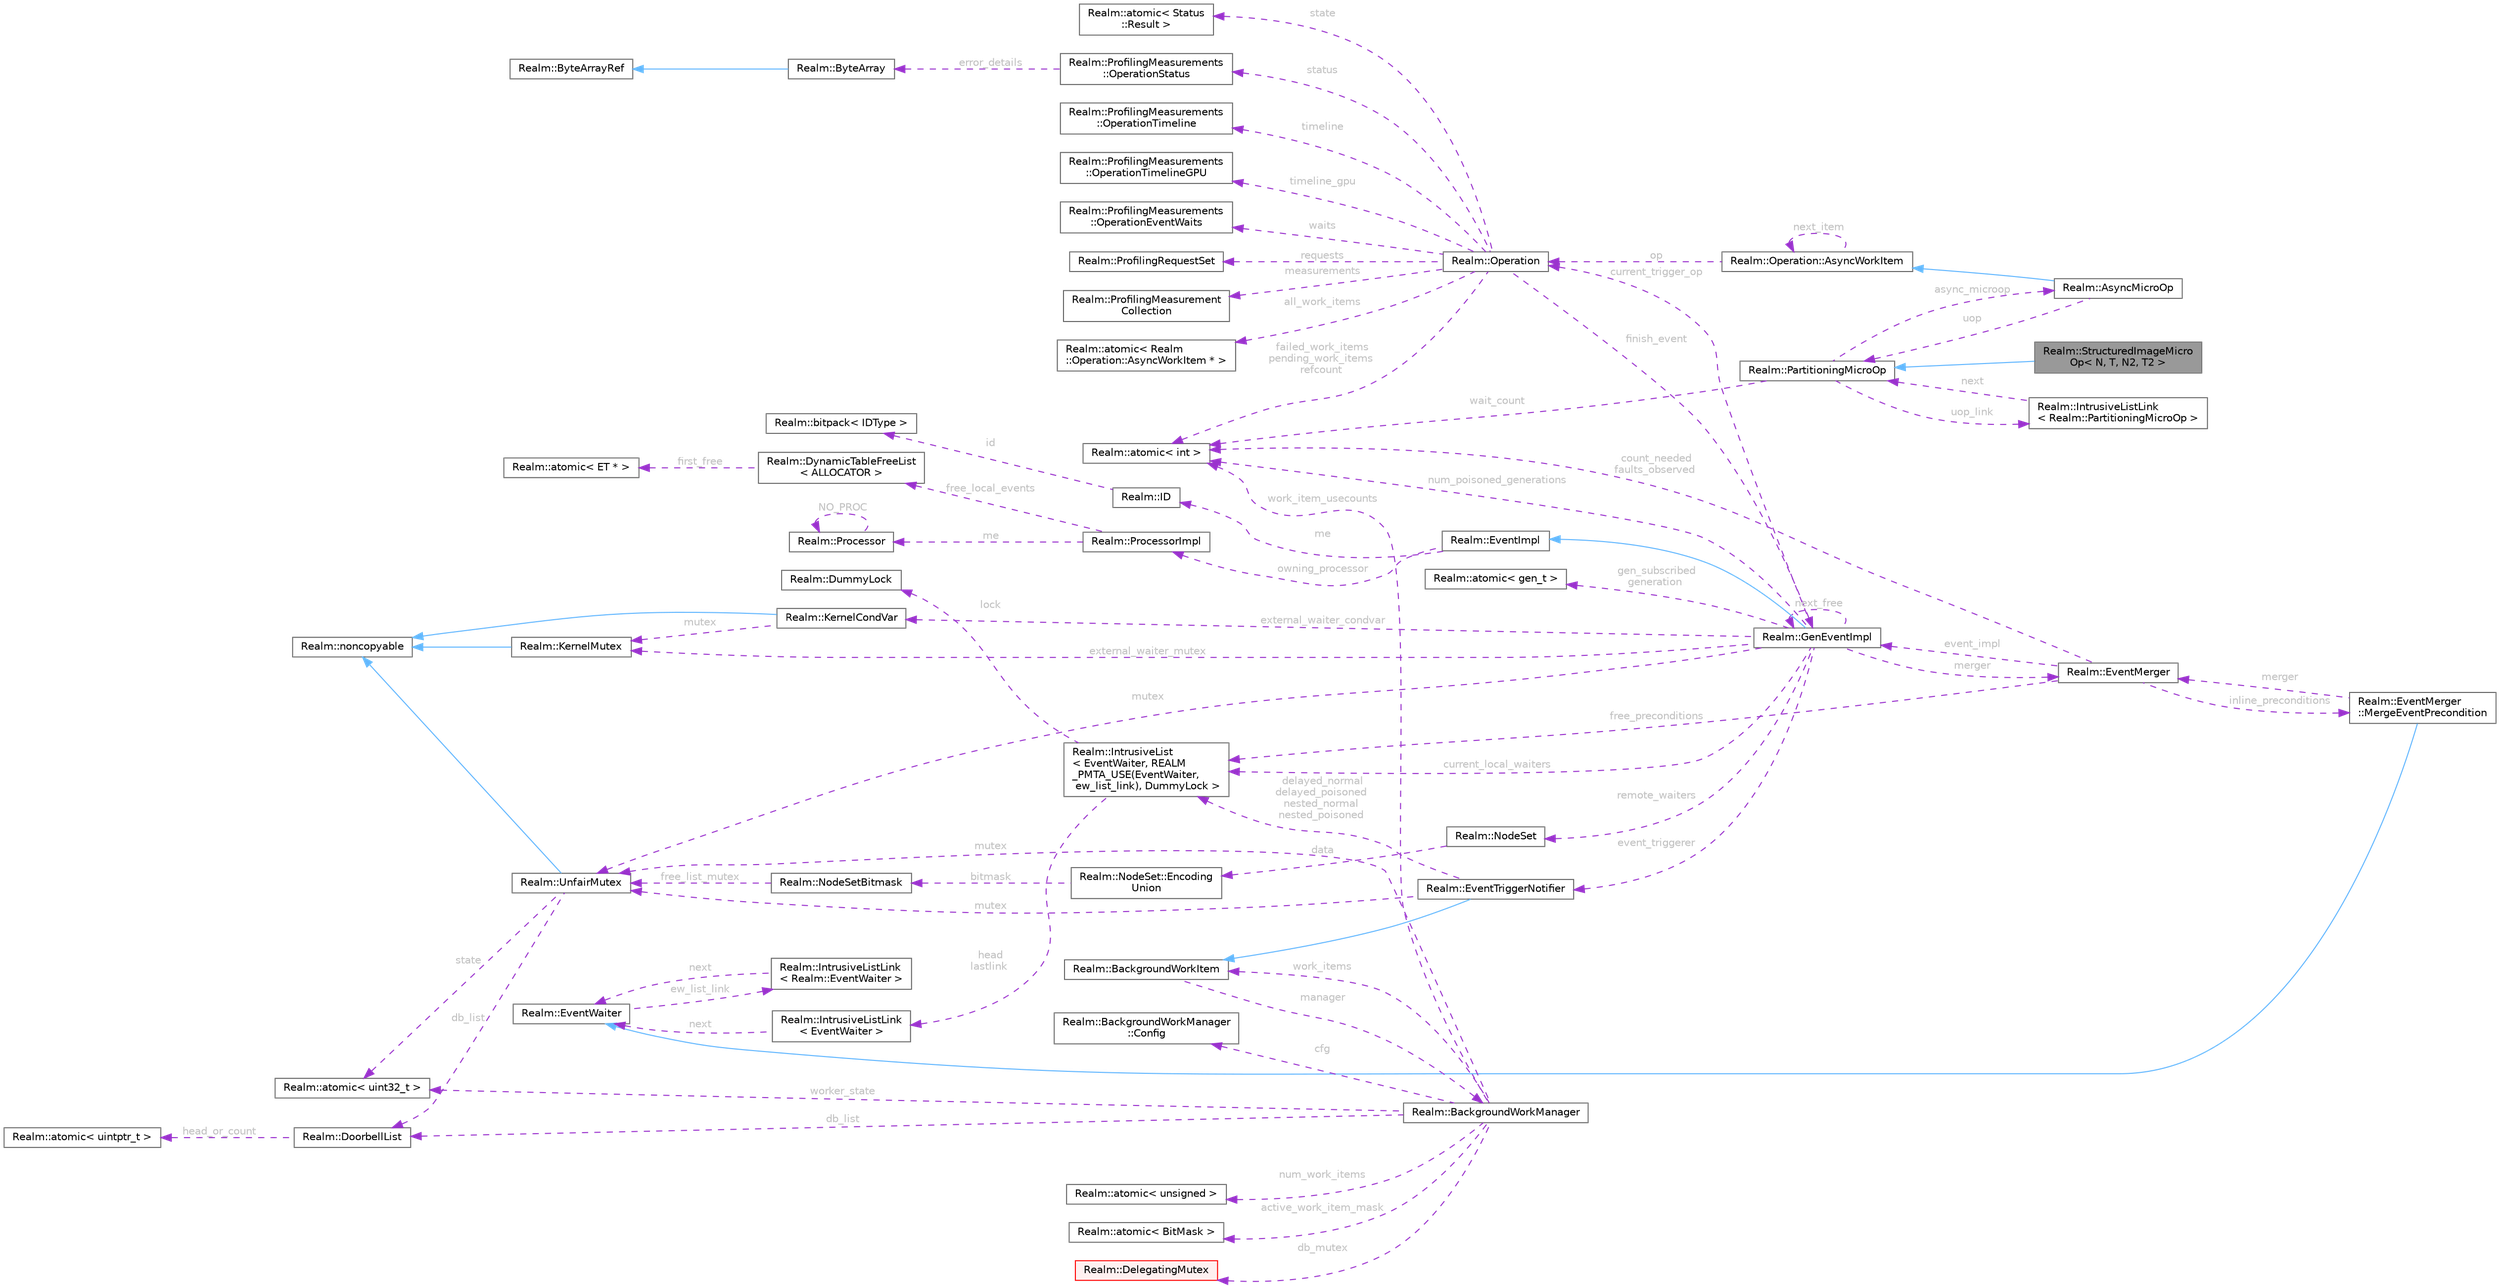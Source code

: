 digraph "Realm::StructuredImageMicroOp&lt; N, T, N2, T2 &gt;"
{
 // LATEX_PDF_SIZE
  bgcolor="transparent";
  edge [fontname=Helvetica,fontsize=10,labelfontname=Helvetica,labelfontsize=10];
  node [fontname=Helvetica,fontsize=10,shape=box,height=0.2,width=0.4];
  rankdir="LR";
  Node1 [id="Node000001",label="Realm::StructuredImageMicro\lOp\< N, T, N2, T2 \>",height=0.2,width=0.4,color="gray40", fillcolor="grey60", style="filled", fontcolor="black",tooltip=" "];
  Node2 -> Node1 [id="edge1_Node000001_Node000002",dir="back",color="steelblue1",style="solid",tooltip=" "];
  Node2 [id="Node000002",label="Realm::PartitioningMicroOp",height=0.2,width=0.4,color="gray40", fillcolor="white", style="filled",URL="$classRealm_1_1PartitioningMicroOp.html",tooltip=" "];
  Node3 -> Node2 [id="edge2_Node000002_Node000003",dir="back",color="darkorchid3",style="dashed",tooltip=" ",label=" uop_link",fontcolor="grey" ];
  Node3 [id="Node000003",label="Realm::IntrusiveListLink\l\< Realm::PartitioningMicroOp \>",height=0.2,width=0.4,color="gray40", fillcolor="white", style="filled",URL="$structRealm_1_1IntrusiveListLink.html",tooltip=" "];
  Node2 -> Node3 [id="edge3_Node000003_Node000002",dir="back",color="darkorchid3",style="dashed",tooltip=" ",label=" next",fontcolor="grey" ];
  Node4 -> Node2 [id="edge4_Node000002_Node000004",dir="back",color="darkorchid3",style="dashed",tooltip=" ",label=" wait_count",fontcolor="grey" ];
  Node4 [id="Node000004",label="Realm::atomic\< int \>",height=0.2,width=0.4,color="gray40", fillcolor="white", style="filled",URL="$classRealm_1_1atomic.html",tooltip=" "];
  Node5 -> Node2 [id="edge5_Node000002_Node000005",dir="back",color="darkorchid3",style="dashed",tooltip=" ",label=" async_microop",fontcolor="grey" ];
  Node5 [id="Node000005",label="Realm::AsyncMicroOp",height=0.2,width=0.4,color="gray40", fillcolor="white", style="filled",URL="$classRealm_1_1AsyncMicroOp.html",tooltip=" "];
  Node6 -> Node5 [id="edge6_Node000005_Node000006",dir="back",color="steelblue1",style="solid",tooltip=" "];
  Node6 [id="Node000006",label="Realm::Operation::AsyncWorkItem",height=0.2,width=0.4,color="gray40", fillcolor="white", style="filled",URL="$classRealm_1_1Operation_1_1AsyncWorkItem.html",tooltip=" "];
  Node7 -> Node6 [id="edge7_Node000006_Node000007",dir="back",color="darkorchid3",style="dashed",tooltip=" ",label=" op",fontcolor="grey" ];
  Node7 [id="Node000007",label="Realm::Operation",height=0.2,width=0.4,color="gray40", fillcolor="white", style="filled",URL="$classRealm_1_1Operation.html",tooltip=" "];
  Node8 -> Node7 [id="edge8_Node000007_Node000008",dir="back",color="darkorchid3",style="dashed",tooltip=" ",label=" finish_event",fontcolor="grey" ];
  Node8 [id="Node000008",label="Realm::GenEventImpl",height=0.2,width=0.4,color="gray40", fillcolor="white", style="filled",URL="$classRealm_1_1GenEventImpl.html",tooltip=" "];
  Node9 -> Node8 [id="edge9_Node000008_Node000009",dir="back",color="steelblue1",style="solid",tooltip=" "];
  Node9 [id="Node000009",label="Realm::EventImpl",height=0.2,width=0.4,color="gray40", fillcolor="white", style="filled",URL="$classRealm_1_1EventImpl.html",tooltip=" "];
  Node10 -> Node9 [id="edge10_Node000009_Node000010",dir="back",color="darkorchid3",style="dashed",tooltip=" ",label=" me",fontcolor="grey" ];
  Node10 [id="Node000010",label="Realm::ID",height=0.2,width=0.4,color="gray40", fillcolor="white", style="filled",URL="$classRealm_1_1ID.html",tooltip=" "];
  Node11 -> Node10 [id="edge11_Node000010_Node000011",dir="back",color="darkorchid3",style="dashed",tooltip=" ",label=" id",fontcolor="grey" ];
  Node11 [id="Node000011",label="Realm::bitpack\< IDType \>",height=0.2,width=0.4,color="gray40", fillcolor="white", style="filled",URL="$classRealm_1_1bitpack.html",tooltip=" "];
  Node12 -> Node9 [id="edge12_Node000009_Node000012",dir="back",color="darkorchid3",style="dashed",tooltip=" ",label=" owning_processor",fontcolor="grey" ];
  Node12 [id="Node000012",label="Realm::ProcessorImpl",height=0.2,width=0.4,color="gray40", fillcolor="white", style="filled",URL="$classRealm_1_1ProcessorImpl.html",tooltip=" "];
  Node13 -> Node12 [id="edge13_Node000012_Node000013",dir="back",color="darkorchid3",style="dashed",tooltip=" ",label=" free_local_events",fontcolor="grey" ];
  Node13 [id="Node000013",label="Realm::DynamicTableFreeList\l\< ALLOCATOR \>",height=0.2,width=0.4,color="gray40", fillcolor="white", style="filled",URL="$classRealm_1_1DynamicTableFreeList.html",tooltip=" "];
  Node14 -> Node13 [id="edge14_Node000013_Node000014",dir="back",color="darkorchid3",style="dashed",tooltip=" ",label=" first_free",fontcolor="grey" ];
  Node14 [id="Node000014",label="Realm::atomic\< ET * \>",height=0.2,width=0.4,color="gray40", fillcolor="white", style="filled",URL="$classRealm_1_1atomic.html",tooltip=" "];
  Node15 -> Node12 [id="edge15_Node000012_Node000015",dir="back",color="darkorchid3",style="dashed",tooltip=" ",label=" me",fontcolor="grey" ];
  Node15 [id="Node000015",label="Realm::Processor",height=0.2,width=0.4,color="gray40", fillcolor="white", style="filled",URL="$classRealm_1_1Processor.html",tooltip=" "];
  Node15 -> Node15 [id="edge16_Node000015_Node000015",dir="back",color="darkorchid3",style="dashed",tooltip=" ",label=" NO_PROC",fontcolor="grey" ];
  Node16 -> Node8 [id="edge17_Node000008_Node000016",dir="back",color="darkorchid3",style="dashed",tooltip=" ",label=" gen_subscribed\ngeneration",fontcolor="grey" ];
  Node16 [id="Node000016",label="Realm::atomic\< gen_t \>",height=0.2,width=0.4,color="gray40", fillcolor="white", style="filled",URL="$classRealm_1_1atomic.html",tooltip=" "];
  Node4 -> Node8 [id="edge18_Node000008_Node000004",dir="back",color="darkorchid3",style="dashed",tooltip=" ",label=" num_poisoned_generations",fontcolor="grey" ];
  Node8 -> Node8 [id="edge19_Node000008_Node000008",dir="back",color="darkorchid3",style="dashed",tooltip=" ",label=" next_free",fontcolor="grey" ];
  Node17 -> Node8 [id="edge20_Node000008_Node000017",dir="back",color="darkorchid3",style="dashed",tooltip=" ",label=" merger",fontcolor="grey" ];
  Node17 [id="Node000017",label="Realm::EventMerger",height=0.2,width=0.4,color="gray40", fillcolor="white", style="filled",URL="$classRealm_1_1EventMerger.html",tooltip=" "];
  Node8 -> Node17 [id="edge21_Node000017_Node000008",dir="back",color="darkorchid3",style="dashed",tooltip=" ",label=" event_impl",fontcolor="grey" ];
  Node4 -> Node17 [id="edge22_Node000017_Node000004",dir="back",color="darkorchid3",style="dashed",tooltip=" ",label=" count_needed\nfaults_observed",fontcolor="grey" ];
  Node18 -> Node17 [id="edge23_Node000017_Node000018",dir="back",color="darkorchid3",style="dashed",tooltip=" ",label=" inline_preconditions",fontcolor="grey" ];
  Node18 [id="Node000018",label="Realm::EventMerger\l::MergeEventPrecondition",height=0.2,width=0.4,color="gray40", fillcolor="white", style="filled",URL="$classRealm_1_1EventMerger_1_1MergeEventPrecondition.html",tooltip=" "];
  Node19 -> Node18 [id="edge24_Node000018_Node000019",dir="back",color="steelblue1",style="solid",tooltip=" "];
  Node19 [id="Node000019",label="Realm::EventWaiter",height=0.2,width=0.4,color="gray40", fillcolor="white", style="filled",URL="$classRealm_1_1EventWaiter.html",tooltip=" "];
  Node20 -> Node19 [id="edge25_Node000019_Node000020",dir="back",color="darkorchid3",style="dashed",tooltip=" ",label=" ew_list_link",fontcolor="grey" ];
  Node20 [id="Node000020",label="Realm::IntrusiveListLink\l\< Realm::EventWaiter \>",height=0.2,width=0.4,color="gray40", fillcolor="white", style="filled",URL="$structRealm_1_1IntrusiveListLink.html",tooltip=" "];
  Node19 -> Node20 [id="edge26_Node000020_Node000019",dir="back",color="darkorchid3",style="dashed",tooltip=" ",label=" next",fontcolor="grey" ];
  Node17 -> Node18 [id="edge27_Node000018_Node000017",dir="back",color="darkorchid3",style="dashed",tooltip=" ",label=" merger",fontcolor="grey" ];
  Node21 -> Node17 [id="edge28_Node000017_Node000021",dir="back",color="darkorchid3",style="dashed",tooltip=" ",label=" free_preconditions",fontcolor="grey" ];
  Node21 [id="Node000021",label="Realm::IntrusiveList\l\< EventWaiter, REALM\l_PMTA_USE(EventWaiter,\l ew_list_link), DummyLock \>",height=0.2,width=0.4,color="gray40", fillcolor="white", style="filled",URL="$classRealm_1_1IntrusiveList.html",tooltip=" "];
  Node22 -> Node21 [id="edge29_Node000021_Node000022",dir="back",color="darkorchid3",style="dashed",tooltip=" ",label=" lock",fontcolor="grey" ];
  Node22 [id="Node000022",label="Realm::DummyLock",height=0.2,width=0.4,color="gray40", fillcolor="white", style="filled",URL="$classRealm_1_1DummyLock.html",tooltip=" "];
  Node23 -> Node21 [id="edge30_Node000021_Node000023",dir="back",color="darkorchid3",style="dashed",tooltip=" ",label=" head\nlastlink",fontcolor="grey" ];
  Node23 [id="Node000023",label="Realm::IntrusiveListLink\l\< EventWaiter \>",height=0.2,width=0.4,color="gray40", fillcolor="white", style="filled",URL="$structRealm_1_1IntrusiveListLink.html",tooltip=" "];
  Node19 -> Node23 [id="edge31_Node000023_Node000019",dir="back",color="darkorchid3",style="dashed",tooltip=" ",label=" next",fontcolor="grey" ];
  Node24 -> Node8 [id="edge32_Node000008_Node000024",dir="back",color="darkorchid3",style="dashed",tooltip=" ",label=" event_triggerer",fontcolor="grey" ];
  Node24 [id="Node000024",label="Realm::EventTriggerNotifier",height=0.2,width=0.4,color="gray40", fillcolor="white", style="filled",URL="$classRealm_1_1EventTriggerNotifier.html",tooltip=" "];
  Node25 -> Node24 [id="edge33_Node000024_Node000025",dir="back",color="steelblue1",style="solid",tooltip=" "];
  Node25 [id="Node000025",label="Realm::BackgroundWorkItem",height=0.2,width=0.4,color="gray40", fillcolor="white", style="filled",URL="$classRealm_1_1BackgroundWorkItem.html",tooltip=" "];
  Node26 -> Node25 [id="edge34_Node000025_Node000026",dir="back",color="darkorchid3",style="dashed",tooltip=" ",label=" manager",fontcolor="grey" ];
  Node26 [id="Node000026",label="Realm::BackgroundWorkManager",height=0.2,width=0.4,color="gray40", fillcolor="white", style="filled",URL="$classRealm_1_1BackgroundWorkManager.html",tooltip=" "];
  Node27 -> Node26 [id="edge35_Node000026_Node000027",dir="back",color="darkorchid3",style="dashed",tooltip=" ",label=" cfg",fontcolor="grey" ];
  Node27 [id="Node000027",label="Realm::BackgroundWorkManager\l::Config",height=0.2,width=0.4,color="gray40", fillcolor="white", style="filled",URL="$structRealm_1_1BackgroundWorkManager_1_1Config.html",tooltip=" "];
  Node28 -> Node26 [id="edge36_Node000026_Node000028",dir="back",color="darkorchid3",style="dashed",tooltip=" ",label=" mutex",fontcolor="grey" ];
  Node28 [id="Node000028",label="Realm::UnfairMutex",height=0.2,width=0.4,color="gray40", fillcolor="white", style="filled",URL="$classRealm_1_1UnfairMutex.html",tooltip=" "];
  Node29 -> Node28 [id="edge37_Node000028_Node000029",dir="back",color="steelblue1",style="solid",tooltip=" "];
  Node29 [id="Node000029",label="Realm::noncopyable",height=0.2,width=0.4,color="gray40", fillcolor="white", style="filled",URL="$classRealm_1_1noncopyable.html",tooltip=" "];
  Node30 -> Node28 [id="edge38_Node000028_Node000030",dir="back",color="darkorchid3",style="dashed",tooltip=" ",label=" state",fontcolor="grey" ];
  Node30 [id="Node000030",label="Realm::atomic\< uint32_t \>",height=0.2,width=0.4,color="gray40", fillcolor="white", style="filled",URL="$classRealm_1_1atomic.html",tooltip=" "];
  Node31 -> Node28 [id="edge39_Node000028_Node000031",dir="back",color="darkorchid3",style="dashed",tooltip=" ",label=" db_list",fontcolor="grey" ];
  Node31 [id="Node000031",label="Realm::DoorbellList",height=0.2,width=0.4,color="gray40", fillcolor="white", style="filled",URL="$classRealm_1_1DoorbellList.html",tooltip=" "];
  Node32 -> Node31 [id="edge40_Node000031_Node000032",dir="back",color="darkorchid3",style="dashed",tooltip=" ",label=" head_or_count",fontcolor="grey" ];
  Node32 [id="Node000032",label="Realm::atomic\< uintptr_t \>",height=0.2,width=0.4,color="gray40", fillcolor="white", style="filled",URL="$classRealm_1_1atomic.html",tooltip=" "];
  Node33 -> Node26 [id="edge41_Node000026_Node000033",dir="back",color="darkorchid3",style="dashed",tooltip=" ",label=" num_work_items",fontcolor="grey" ];
  Node33 [id="Node000033",label="Realm::atomic\< unsigned \>",height=0.2,width=0.4,color="gray40", fillcolor="white", style="filled",URL="$classRealm_1_1atomic.html",tooltip=" "];
  Node34 -> Node26 [id="edge42_Node000026_Node000034",dir="back",color="darkorchid3",style="dashed",tooltip=" ",label=" active_work_item_mask",fontcolor="grey" ];
  Node34 [id="Node000034",label="Realm::atomic\< BitMask \>",height=0.2,width=0.4,color="gray40", fillcolor="white", style="filled",URL="$classRealm_1_1atomic.html",tooltip=" "];
  Node4 -> Node26 [id="edge43_Node000026_Node000004",dir="back",color="darkorchid3",style="dashed",tooltip=" ",label=" work_item_usecounts",fontcolor="grey" ];
  Node25 -> Node26 [id="edge44_Node000026_Node000025",dir="back",color="darkorchid3",style="dashed",tooltip=" ",label=" work_items",fontcolor="grey" ];
  Node30 -> Node26 [id="edge45_Node000026_Node000030",dir="back",color="darkorchid3",style="dashed",tooltip=" ",label=" worker_state",fontcolor="grey" ];
  Node35 -> Node26 [id="edge46_Node000026_Node000035",dir="back",color="darkorchid3",style="dashed",tooltip=" ",label=" db_mutex",fontcolor="grey" ];
  Node35 [id="Node000035",label="Realm::DelegatingMutex",height=0.2,width=0.4,color="red", fillcolor="#FFF0F0", style="filled",URL="$classRealm_1_1DelegatingMutex.html",tooltip=" "];
  Node31 -> Node26 [id="edge47_Node000026_Node000031",dir="back",color="darkorchid3",style="dashed",tooltip=" ",label=" db_list",fontcolor="grey" ];
  Node28 -> Node24 [id="edge48_Node000024_Node000028",dir="back",color="darkorchid3",style="dashed",tooltip=" ",label=" mutex",fontcolor="grey" ];
  Node21 -> Node24 [id="edge49_Node000024_Node000021",dir="back",color="darkorchid3",style="dashed",tooltip=" ",label=" delayed_normal\ndelayed_poisoned\nnested_normal\nnested_poisoned",fontcolor="grey" ];
  Node28 -> Node8 [id="edge50_Node000008_Node000028",dir="back",color="darkorchid3",style="dashed",tooltip=" ",label=" mutex",fontcolor="grey" ];
  Node7 -> Node8 [id="edge51_Node000008_Node000007",dir="back",color="darkorchid3",style="dashed",tooltip=" ",label=" current_trigger_op",fontcolor="grey" ];
  Node21 -> Node8 [id="edge52_Node000008_Node000021",dir="back",color="darkorchid3",style="dashed",tooltip=" ",label=" current_local_waiters",fontcolor="grey" ];
  Node37 -> Node8 [id="edge53_Node000008_Node000037",dir="back",color="darkorchid3",style="dashed",tooltip=" ",label=" external_waiter_mutex",fontcolor="grey" ];
  Node37 [id="Node000037",label="Realm::KernelMutex",height=0.2,width=0.4,color="gray40", fillcolor="white", style="filled",URL="$classRealm_1_1KernelMutex.html",tooltip=" "];
  Node29 -> Node37 [id="edge54_Node000037_Node000029",dir="back",color="steelblue1",style="solid",tooltip=" "];
  Node38 -> Node8 [id="edge55_Node000008_Node000038",dir="back",color="darkorchid3",style="dashed",tooltip=" ",label=" external_waiter_condvar",fontcolor="grey" ];
  Node38 [id="Node000038",label="Realm::KernelCondVar",height=0.2,width=0.4,color="gray40", fillcolor="white", style="filled",URL="$classRealm_1_1KernelCondVar.html",tooltip=" "];
  Node29 -> Node38 [id="edge56_Node000038_Node000029",dir="back",color="steelblue1",style="solid",tooltip=" "];
  Node37 -> Node38 [id="edge57_Node000038_Node000037",dir="back",color="darkorchid3",style="dashed",tooltip=" ",label=" mutex",fontcolor="grey" ];
  Node39 -> Node8 [id="edge58_Node000008_Node000039",dir="back",color="darkorchid3",style="dashed",tooltip=" ",label=" remote_waiters",fontcolor="grey" ];
  Node39 [id="Node000039",label="Realm::NodeSet",height=0.2,width=0.4,color="gray40", fillcolor="white", style="filled",URL="$classRealm_1_1NodeSet.html",tooltip=" "];
  Node40 -> Node39 [id="edge59_Node000039_Node000040",dir="back",color="darkorchid3",style="dashed",tooltip=" ",label=" data",fontcolor="grey" ];
  Node40 [id="Node000040",label="Realm::NodeSet::Encoding\lUnion",height=0.2,width=0.4,color="gray40", fillcolor="white", style="filled",URL="$unionRealm_1_1NodeSet_1_1EncodingUnion.html",tooltip=" "];
  Node41 -> Node40 [id="edge60_Node000040_Node000041",dir="back",color="darkorchid3",style="dashed",tooltip=" ",label=" bitmask",fontcolor="grey" ];
  Node41 [id="Node000041",label="Realm::NodeSetBitmask",height=0.2,width=0.4,color="gray40", fillcolor="white", style="filled",URL="$classRealm_1_1NodeSetBitmask.html",tooltip=" "];
  Node28 -> Node41 [id="edge61_Node000041_Node000028",dir="back",color="darkorchid3",style="dashed",tooltip=" ",label=" free_list_mutex",fontcolor="grey" ];
  Node4 -> Node7 [id="edge62_Node000007_Node000004",dir="back",color="darkorchid3",style="dashed",tooltip=" ",label=" failed_work_items\npending_work_items\nrefcount",fontcolor="grey" ];
  Node42 -> Node7 [id="edge63_Node000007_Node000042",dir="back",color="darkorchid3",style="dashed",tooltip=" ",label=" state",fontcolor="grey" ];
  Node42 [id="Node000042",label="Realm::atomic\< Status\l::Result \>",height=0.2,width=0.4,color="gray40", fillcolor="white", style="filled",URL="$classRealm_1_1atomic.html",tooltip=" "];
  Node43 -> Node7 [id="edge64_Node000007_Node000043",dir="back",color="darkorchid3",style="dashed",tooltip=" ",label=" status",fontcolor="grey" ];
  Node43 [id="Node000043",label="Realm::ProfilingMeasurements\l::OperationStatus",height=0.2,width=0.4,color="gray40", fillcolor="white", style="filled",URL="$structRealm_1_1ProfilingMeasurements_1_1OperationStatus.html",tooltip=" "];
  Node44 -> Node43 [id="edge65_Node000043_Node000044",dir="back",color="darkorchid3",style="dashed",tooltip=" ",label=" error_details",fontcolor="grey" ];
  Node44 [id="Node000044",label="Realm::ByteArray",height=0.2,width=0.4,color="gray40", fillcolor="white", style="filled",URL="$classRealm_1_1ByteArray.html",tooltip=" "];
  Node45 -> Node44 [id="edge66_Node000044_Node000045",dir="back",color="steelblue1",style="solid",tooltip=" "];
  Node45 [id="Node000045",label="Realm::ByteArrayRef",height=0.2,width=0.4,color="gray40", fillcolor="white", style="filled",URL="$classRealm_1_1ByteArrayRef.html",tooltip=" "];
  Node46 -> Node7 [id="edge67_Node000007_Node000046",dir="back",color="darkorchid3",style="dashed",tooltip=" ",label=" timeline",fontcolor="grey" ];
  Node46 [id="Node000046",label="Realm::ProfilingMeasurements\l::OperationTimeline",height=0.2,width=0.4,color="gray40", fillcolor="white", style="filled",URL="$structRealm_1_1ProfilingMeasurements_1_1OperationTimeline.html",tooltip=" "];
  Node47 -> Node7 [id="edge68_Node000007_Node000047",dir="back",color="darkorchid3",style="dashed",tooltip=" ",label=" timeline_gpu",fontcolor="grey" ];
  Node47 [id="Node000047",label="Realm::ProfilingMeasurements\l::OperationTimelineGPU",height=0.2,width=0.4,color="gray40", fillcolor="white", style="filled",URL="$structRealm_1_1ProfilingMeasurements_1_1OperationTimelineGPU.html",tooltip=" "];
  Node48 -> Node7 [id="edge69_Node000007_Node000048",dir="back",color="darkorchid3",style="dashed",tooltip=" ",label=" waits",fontcolor="grey" ];
  Node48 [id="Node000048",label="Realm::ProfilingMeasurements\l::OperationEventWaits",height=0.2,width=0.4,color="gray40", fillcolor="white", style="filled",URL="$structRealm_1_1ProfilingMeasurements_1_1OperationEventWaits.html",tooltip=" "];
  Node49 -> Node7 [id="edge70_Node000007_Node000049",dir="back",color="darkorchid3",style="dashed",tooltip=" ",label=" requests",fontcolor="grey" ];
  Node49 [id="Node000049",label="Realm::ProfilingRequestSet",height=0.2,width=0.4,color="gray40", fillcolor="white", style="filled",URL="$classRealm_1_1ProfilingRequestSet.html",tooltip=" "];
  Node50 -> Node7 [id="edge71_Node000007_Node000050",dir="back",color="darkorchid3",style="dashed",tooltip=" ",label=" measurements",fontcolor="grey" ];
  Node50 [id="Node000050",label="Realm::ProfilingMeasurement\lCollection",height=0.2,width=0.4,color="gray40", fillcolor="white", style="filled",URL="$classRealm_1_1ProfilingMeasurementCollection.html",tooltip=" "];
  Node51 -> Node7 [id="edge72_Node000007_Node000051",dir="back",color="darkorchid3",style="dashed",tooltip=" ",label=" all_work_items",fontcolor="grey" ];
  Node51 [id="Node000051",label="Realm::atomic\< Realm\l::Operation::AsyncWorkItem * \>",height=0.2,width=0.4,color="gray40", fillcolor="white", style="filled",URL="$classRealm_1_1atomic.html",tooltip=" "];
  Node6 -> Node6 [id="edge73_Node000006_Node000006",dir="back",color="darkorchid3",style="dashed",tooltip=" ",label=" next_item",fontcolor="grey" ];
  Node2 -> Node5 [id="edge74_Node000005_Node000002",dir="back",color="darkorchid3",style="dashed",tooltip=" ",label=" uop",fontcolor="grey" ];
}
